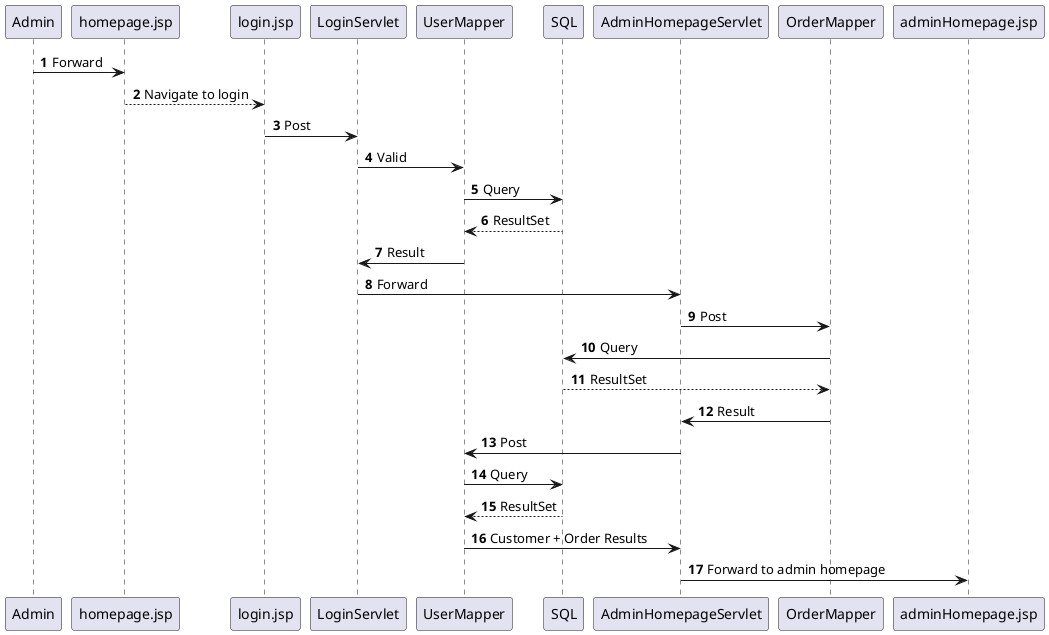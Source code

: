 @startuml
'https://plantuml.com/sequence-diagram

autonumber

Admin -> homepage.jsp: Forward
homepage.jsp --> login.jsp: Navigate to login
login.jsp -> LoginServlet: Post
LoginServlet -> UserMapper: Valid
UserMapper -> SQL: Query
SQL --> UserMapper: ResultSet
UserMapper -> LoginServlet: Result
LoginServlet -> AdminHomepageServlet: Forward

AdminHomepageServlet -> OrderMapper: Post
OrderMapper -> SQL: Query
SQL --> OrderMapper: ResultSet
OrderMapper -> AdminHomepageServlet: Result
AdminHomepageServlet -> UserMapper: Post

UserMapper -> SQL: Query
SQL --> UserMapper: ResultSet
UserMapper -> AdminHomepageServlet: Customer + Order Results
AdminHomepageServlet -> adminHomepage.jsp: Forward to admin homepage

@enduml